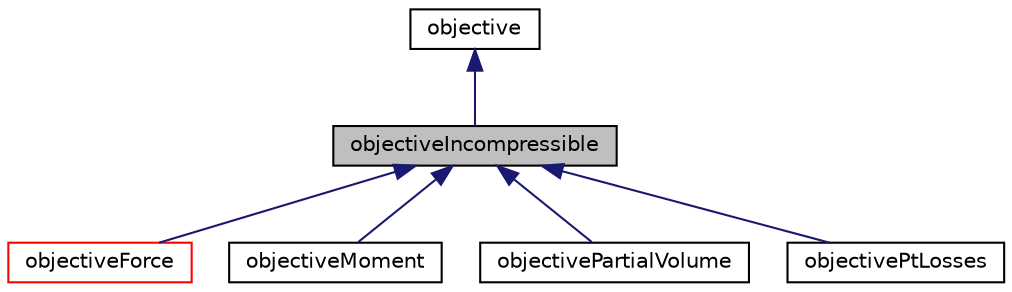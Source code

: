 digraph "objectiveIncompressible"
{
  bgcolor="transparent";
  edge [fontname="Helvetica",fontsize="10",labelfontname="Helvetica",labelfontsize="10"];
  node [fontname="Helvetica",fontsize="10",shape=record];
  Node1 [label="objectiveIncompressible",height=0.2,width=0.4,color="black", fillcolor="grey75", style="filled" fontcolor="black"];
  Node2 -> Node1 [dir="back",color="midnightblue",fontsize="10",style="solid",fontname="Helvetica"];
  Node2 [label="objective",height=0.2,width=0.4,color="black",URL="$classFoam_1_1objective.html",tooltip="Abstract base class for objective functions. No point in making this runTime selectable since its chi..."];
  Node1 -> Node3 [dir="back",color="midnightblue",fontsize="10",style="solid",fontname="Helvetica"];
  Node3 [label="objectiveForce",height=0.2,width=0.4,color="red",URL="$classFoam_1_1objectives_1_1objectiveForce.html"];
  Node1 -> Node4 [dir="back",color="midnightblue",fontsize="10",style="solid",fontname="Helvetica"];
  Node4 [label="objectiveMoment",height=0.2,width=0.4,color="black",URL="$classFoam_1_1objectives_1_1objectiveMoment.html"];
  Node1 -> Node5 [dir="back",color="midnightblue",fontsize="10",style="solid",fontname="Helvetica"];
  Node5 [label="objectivePartialVolume",height=0.2,width=0.4,color="black",URL="$classFoam_1_1objectives_1_1objectivePartialVolume.html"];
  Node1 -> Node6 [dir="back",color="midnightblue",fontsize="10",style="solid",fontname="Helvetica"];
  Node6 [label="objectivePtLosses",height=0.2,width=0.4,color="black",URL="$classFoam_1_1objectives_1_1objectivePtLosses.html"];
}
